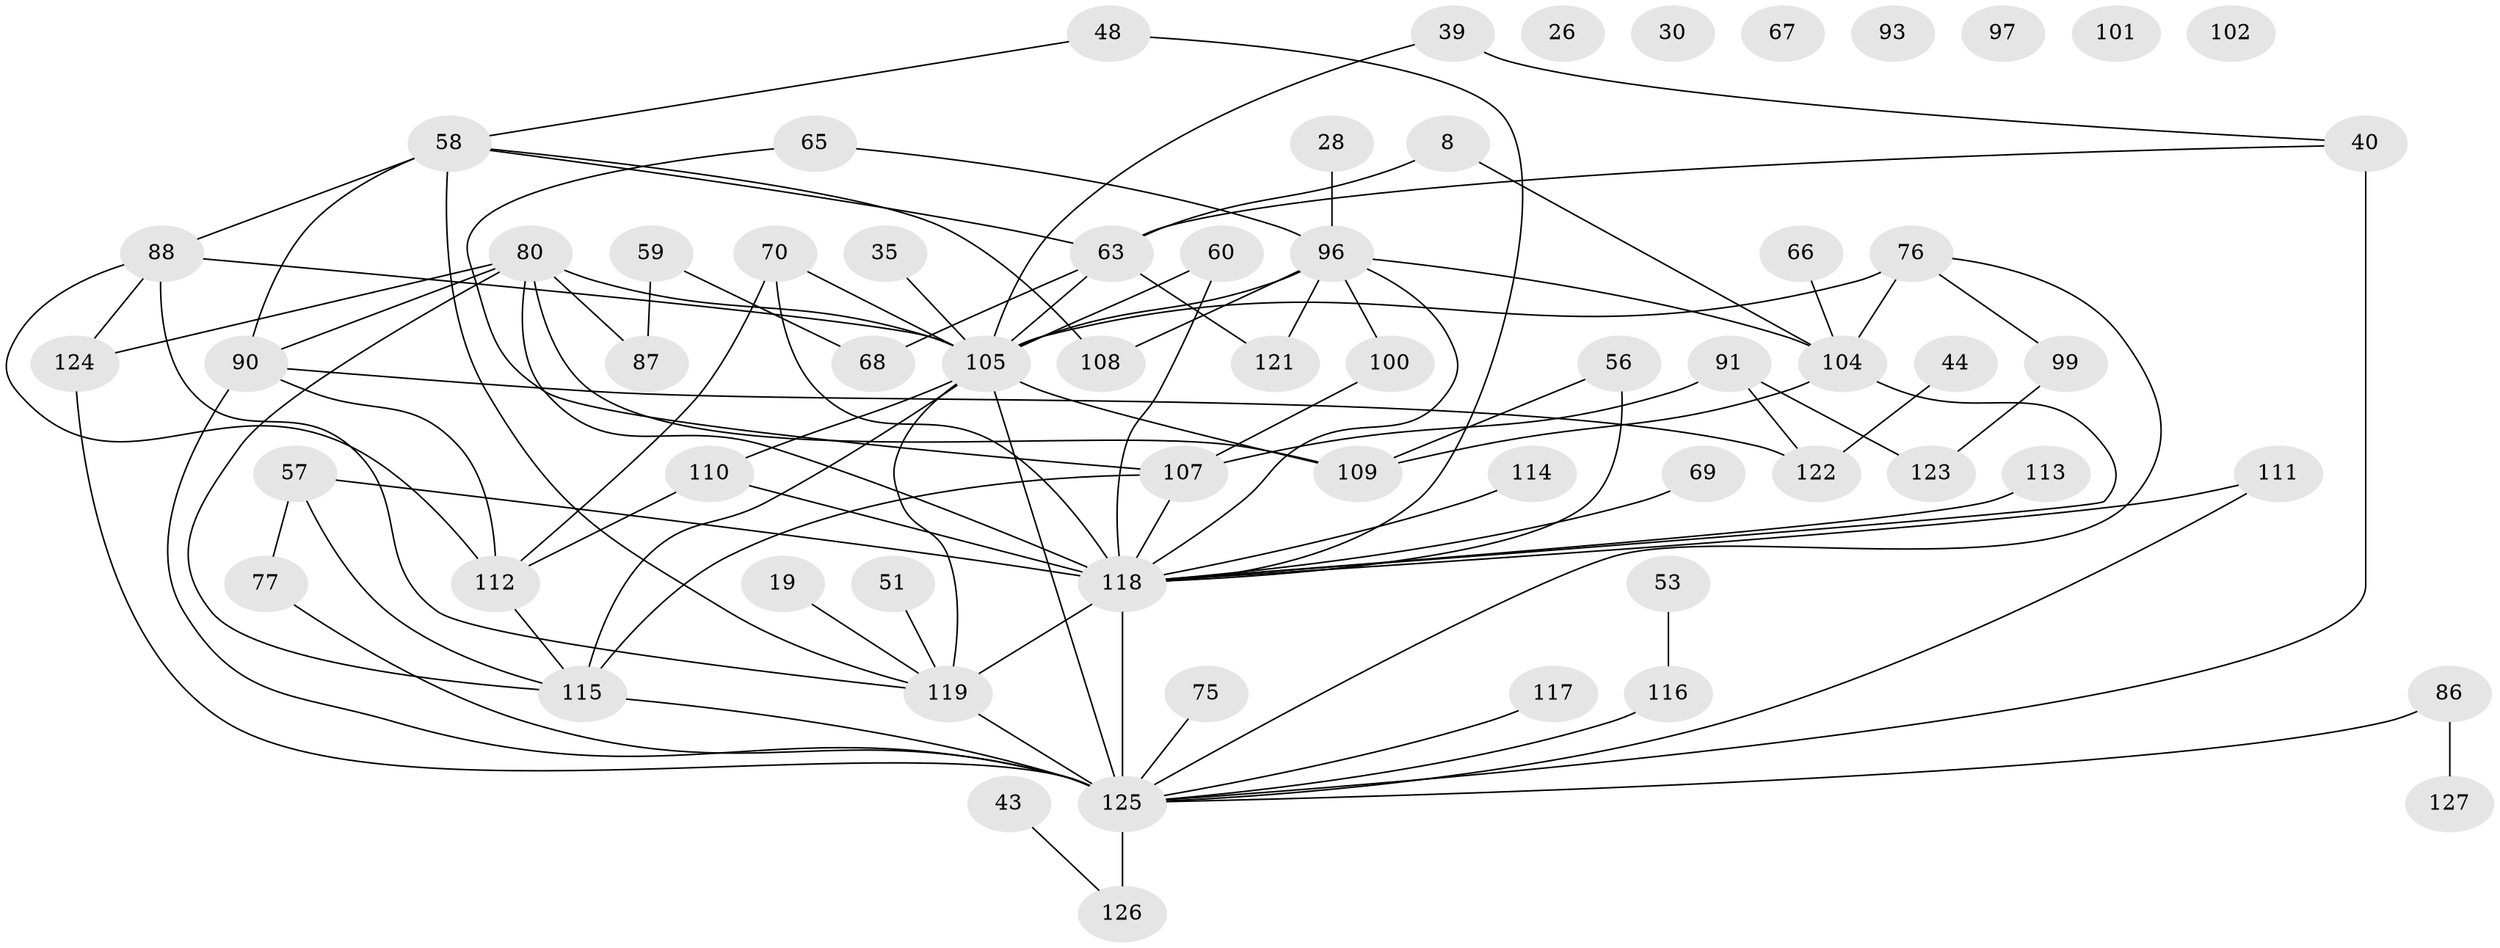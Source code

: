 // original degree distribution, {3: 0.30708661417322836, 1: 0.15748031496062992, 4: 0.11811023622047244, 2: 0.18110236220472442, 6: 0.047244094488188976, 5: 0.08661417322834646, 0: 0.05511811023622047, 7: 0.015748031496062992, 9: 0.015748031496062992, 8: 0.015748031496062992}
// Generated by graph-tools (version 1.1) at 2025/39/03/09/25 04:39:05]
// undirected, 63 vertices, 96 edges
graph export_dot {
graph [start="1"]
  node [color=gray90,style=filled];
  8;
  19;
  26;
  28;
  30;
  35;
  39 [super="+13"];
  40;
  43;
  44;
  48;
  51;
  53;
  56;
  57 [super="+12+50"];
  58 [super="+27+37"];
  59 [super="+3"];
  60;
  63 [super="+6"];
  65;
  66;
  67;
  68;
  69;
  70;
  75;
  76 [super="+54"];
  77;
  80 [super="+22+45"];
  86 [super="+18"];
  87;
  88 [super="+11+78"];
  90 [super="+84"];
  91;
  93;
  96 [super="+14+74+62"];
  97;
  99;
  100;
  101;
  102;
  104;
  105 [super="+89+103"];
  107 [super="+7+71"];
  108;
  109 [super="+41"];
  110 [super="+106"];
  111;
  112 [super="+4"];
  113;
  114;
  115 [super="+21"];
  116;
  117;
  118 [super="+98+32+83+85"];
  119 [super="+15+17"];
  121;
  122 [super="+38"];
  123;
  124;
  125 [super="+52+55+92+120"];
  126 [super="+47"];
  127;
  8 -- 104;
  8 -- 63;
  19 -- 119;
  28 -- 96;
  35 -- 105;
  39 -- 40;
  39 -- 105;
  40 -- 63 [weight=2];
  40 -- 125 [weight=4];
  43 -- 126;
  44 -- 122;
  48 -- 58;
  48 -- 118;
  51 -- 119;
  53 -- 116;
  56 -- 109;
  56 -- 118;
  57 -- 115;
  57 -- 118 [weight=4];
  57 -- 77;
  58 -- 90 [weight=2];
  58 -- 108 [weight=2];
  58 -- 88;
  58 -- 119;
  58 -- 63;
  59 -- 68;
  59 -- 87;
  60 -- 118;
  60 -- 105;
  63 -- 68;
  63 -- 121;
  63 -- 105;
  65 -- 107;
  65 -- 96;
  66 -- 104;
  69 -- 118;
  70 -- 112;
  70 -- 118;
  70 -- 105;
  75 -- 125;
  76 -- 104 [weight=2];
  76 -- 99;
  76 -- 125;
  76 -- 105;
  77 -- 125;
  80 -- 124;
  80 -- 87;
  80 -- 115;
  80 -- 118 [weight=2];
  80 -- 90;
  80 -- 109;
  80 -- 105;
  86 -- 127;
  86 -- 125;
  88 -- 124;
  88 -- 112;
  88 -- 119 [weight=2];
  88 -- 105;
  90 -- 112;
  90 -- 125 [weight=2];
  90 -- 122;
  91 -- 107;
  91 -- 123;
  91 -- 122;
  96 -- 100;
  96 -- 121;
  96 -- 108;
  96 -- 118 [weight=2];
  96 -- 105 [weight=2];
  96 -- 104;
  99 -- 123;
  100 -- 107;
  104 -- 109;
  104 -- 118 [weight=2];
  105 -- 125 [weight=3];
  105 -- 110 [weight=2];
  105 -- 119;
  105 -- 109;
  105 -- 115 [weight=2];
  107 -- 115;
  107 -- 118;
  110 -- 112;
  110 -- 118 [weight=2];
  111 -- 118;
  111 -- 125;
  112 -- 115;
  113 -- 118;
  114 -- 118;
  115 -- 125;
  116 -- 125 [weight=2];
  117 -- 125;
  118 -- 119 [weight=3];
  118 -- 125 [weight=6];
  119 -- 125 [weight=2];
  124 -- 125;
  125 -- 126 [weight=2];
}
